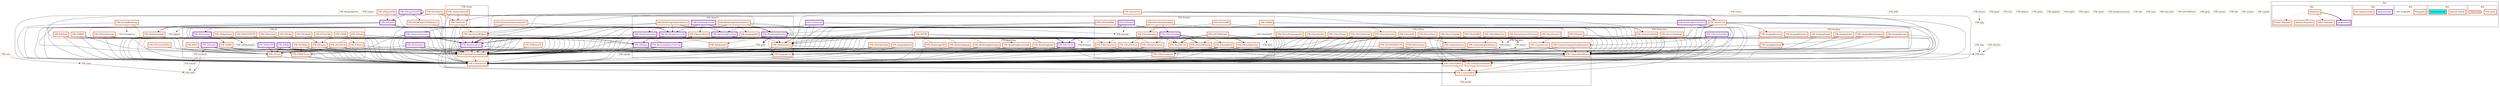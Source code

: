 strict digraph modules {
clusterrank=local;
rankdir=TB;
subgraph "modules_without_kits" {
"VTK::WrappingTools" [
    label="VTK::WrappingTools"
    shape=rectangle
    style=filled
    color="/svg/coral"
    fillcolor="/svg/white"
    penwidth=1
];

"VTK::loguru" [
    label="VTK::loguru"
    shape=cds
    style=filled
    color="/svg/coral"
    fillcolor="/svg/white"
    penwidth=1
];

"VTK::TestingRendering" [
    label="VTK::TestingRendering"
    shape=rectangle
    style=filled
    color="/svg/coral"
    fillcolor="/svg/white"
    penwidth=5
];
"VTK::TestingRendering" -> "VTK::CommonCore" [style=solid, arrowhead=normal];
"VTK::TestingRendering" -> "VTK::RenderingCore" [style=solid, arrowhead=normal];
"VTK::TestingRendering" -> "VTK::TestingCore" [style=solid, arrowhead=normal];

"VTK::TestingCore" [
    label="VTK::TestingCore"
    shape=rectangle
    style=filled
    color="/svg/coral"
    fillcolor="/svg/white"
    penwidth=1
];
"VTK::TestingCore" -> "VTK::CommonCore" [style=solid, arrowhead=normal];
"VTK::TestingCore" -> "VTK::vtksys" [style=solid, arrowhead=normal];

"VTK::vtksys" [
    label="VTK::vtksys"
    shape=cds
    style=filled
    color="/svg/coral"
    fillcolor="/svg/white"
    penwidth=1
];

"VTK::ViewsInfovis" [
    label="VTK::ViewsInfovis"
    shape=rectangle
    style=filled
    color="/svg/coral"
    fillcolor="/svg/white"
    penwidth=5
];
"VTK::ViewsInfovis" -> "VTK::CommonCore" [style=solid, arrowhead=normal];
"VTK::ViewsInfovis" -> "VTK::CommonDataModel" [style=solid, arrowhead=normal];
"VTK::ViewsInfovis" -> "VTK::CommonExecutionModel" [style=solid, arrowhead=normal];
"VTK::ViewsInfovis" -> "VTK::InteractionStyle" [style=solid, arrowhead=normal];
"VTK::ViewsInfovis" -> "VTK::RenderingContext2D" [style=solid, arrowhead=normal];
"VTK::ViewsInfovis" -> "VTK::ViewsCore" [style=solid, arrowhead=normal];

"VTK::glew" [
    label="VTK::glew"
    shape=cds
    style=filled
    color="/svg/coral"
    fillcolor="/svg/white"
    penwidth=1
];
"VTK::glew" -> "VTK::opengl" [style=solid, arrowhead=normal];

"VTK::opengl" [
    label="VTK::opengl"
    shape=cds
    style=filled
    color="/svg/coral"
    fillcolor="/svg/white"
    penwidth=1
];

"VTK::octree" [
    label="VTK::octree"
    shape=rectangle
    style=filled
    color="/svg/coral"
    fillcolor="/svg/white"
    penwidth=1
];

"VTK::RenderingLICOpenGL2" [
    label="VTK::RenderingLICOpenGL2"
    shape=rectangle
    style=filled
    color="/svg/darkorchid"
    fillcolor="/svg/white"
    penwidth=5
];
"VTK::RenderingLICOpenGL2" -> "VTK::CommonCore" [style=solid, arrowhead=normal];
"VTK::RenderingLICOpenGL2" -> "VTK::CommonDataModel" [style=solid, arrowhead=normal];
"VTK::RenderingLICOpenGL2" -> "VTK::CommonExecutionModel" [style=solid, arrowhead=normal];
"VTK::RenderingLICOpenGL2" -> "VTK::RenderingOpenGL2" [style=solid, arrowhead=normal];

"VTK::hdf5" [
    label="VTK::hdf5"
    shape=cds
    style=filled
    color="/svg/coral"
    fillcolor="/svg/white"
    penwidth=1
];

"VTK::IOTecplotTable" [
    label="VTK::IOTecplotTable"
    shape=rectangle
    style=filled
    color="/svg/coral"
    fillcolor="/svg/white"
    penwidth=5
];
"VTK::IOTecplotTable" -> "VTK::CommonCore" [style=solid, arrowhead=normal];
"VTK::IOTecplotTable" -> "VTK::CommonExecutionModel" [style=solid, arrowhead=normal];

"VTK::utf8" [
    label="VTK::utf8"
    shape=cds
    style=filled
    color="/svg/coral"
    fillcolor="/svg/white"
    penwidth=1
];

"VTK::theora" [
    label="VTK::theora"
    shape=cds
    style=filled
    color="/svg/coral"
    fillcolor="/svg/white"
    penwidth=1
];
"VTK::theora" -> "VTK::ogg" [style=solid, arrowhead=normal];

"VTK::ogg" [
    label="VTK::ogg"
    shape=cds
    style=filled
    color="/svg/coral"
    fillcolor="/svg/white"
    penwidth=1
];

"VTK::netcdf" [
    label="VTK::netcdf"
    shape=cds
    style=filled
    color="/svg/coral"
    fillcolor="/svg/white"
    penwidth=1
];
"VTK::netcdf" -> "VTK::hdf5" [style=solid, arrowhead=normal];

"VTK::libproj" [
    label="VTK::libproj"
    shape=cds
    style=filled
    color="/svg/coral"
    fillcolor="/svg/white"
    penwidth=1
];
"VTK::libproj" -> "VTK::nlohmannjson" [style=solid, arrowhead=normal];

"VTK::IOMotionFX" [
    label="VTK::IOMotionFX"
    shape=rectangle
    style=filled
    color="/svg/coral"
    fillcolor="/svg/white"
    penwidth=5
];
"VTK::IOMotionFX" -> "VTK::CommonExecutionModel" [style=solid, arrowhead=normal];

"VTK::pegtl" [
    label="VTK::pegtl"
    shape=cds
    style=filled
    color="/svg/coral"
    fillcolor="/svg/white"
    penwidth=1
];

"VTK::jsoncpp" [
    label="VTK::jsoncpp"
    shape=cds
    style=filled
    color="/svg/coral"
    fillcolor="/svg/white"
    penwidth=1
];

"VTK::IOMINC" [
    label="VTK::IOMINC"
    shape=rectangle
    style=filled
    color="/svg/coral"
    fillcolor="/svg/white"
    penwidth=5
];
"VTK::IOMINC" -> "VTK::CommonCore" [style=solid, arrowhead=normal];
"VTK::IOMINC" -> "VTK::CommonExecutionModel" [style=solid, arrowhead=normal];
"VTK::IOMINC" -> "VTK::IOCore" [style=solid, arrowhead=normal];
"VTK::IOMINC" -> "VTK::IOImage" [style=solid, arrowhead=normal];

"VTK::IOInfovis" [
    label="VTK::IOInfovis"
    shape=rectangle
    style=filled
    color="/svg/coral"
    fillcolor="/svg/white"
    penwidth=5
];
"VTK::IOInfovis" -> "VTK::CommonCore" [style=solid, arrowhead=normal];
"VTK::IOInfovis" -> "VTK::CommonExecutionModel" [style=solid, arrowhead=normal];
"VTK::IOInfovis" -> "VTK::IOLegacy" [style=solid, arrowhead=normal];
"VTK::IOInfovis" -> "VTK::IOXML" [style=solid, arrowhead=normal];

"VTK::libxml2" [
    label="VTK::libxml2"
    shape=cds
    style=filled
    color="/svg/coral"
    fillcolor="/svg/white"
    penwidth=1
];
"VTK::libxml2" -> "VTK::zlib" [style=solid, arrowhead=normal];

"VTK::zlib" [
    label="VTK::zlib"
    shape=cds
    style=filled
    color="/svg/coral"
    fillcolor="/svg/white"
    penwidth=1
];

"VTK::IOImport" [
    label="VTK::IOImport"
    shape=rectangle
    style=filled
    color="/svg/coral"
    fillcolor="/svg/white"
    penwidth=5
];
"VTK::IOImport" -> "VTK::CommonCore" [style=solid, arrowhead=normal];
"VTK::IOImport" -> "VTK::CommonExecutionModel" [style=solid, arrowhead=normal];
"VTK::IOImport" -> "VTK::CommonMisc" [style=solid, arrowhead=normal];
"VTK::IOImport" -> "VTK::RenderingCore" [style=solid, arrowhead=normal];
"VTK::IOImport" -> "VTK::vtksys" [style=solid, arrowhead=normal];

"VTK::IOIOSS" [
    label="VTK::IOIOSS"
    shape=rectangle
    style=filled
    color="/svg/coral"
    fillcolor="/svg/white"
    penwidth=5
];
"VTK::IOIOSS" -> "VTK::CommonCore" [style=solid, arrowhead=normal];
"VTK::IOIOSS" -> "VTK::CommonDataModel" [style=solid, arrowhead=normal];
"VTK::IOIOSS" -> "VTK::CommonExecutionModel" [style=solid, arrowhead=normal];
"VTK::IOIOSS" -> "VTK::IOCore" [style=solid, arrowhead=normal];
"VTK::IOIOSS" -> "VTK::ParallelCore" [style=solid, arrowhead=normal];

"VTK::fmt" [
    label="VTK::fmt"
    shape=cds
    style=filled
    color="/svg/coral"
    fillcolor="/svg/white"
    penwidth=1
];

"VTK::ioss" [
    label="VTK::ioss"
    shape=cds
    style=filled
    color="/svg/coral"
    fillcolor="/svg/white"
    penwidth=1
];
"VTK::ioss" -> "VTK::cgns" [style=solid, arrowhead=normal];

"VTK::cgns" [
    label="VTK::cgns"
    shape=cds
    style=filled
    color="/svg/coral"
    fillcolor="/svg/white"
    penwidth=1
];
"VTK::cgns" -> "VTK::hdf5" [style=solid, arrowhead=normal];

"VTK::exodusII" [
    label="VTK::exodusII"
    shape=cds
    style=filled
    color="/svg/coral"
    fillcolor="/svg/white"
    penwidth=1
];
"VTK::exodusII" -> "VTK::hdf5" [style=solid, arrowhead=normal];
"VTK::exodusII" -> "VTK::netcdf" [style=solid, arrowhead=normal];

"VTK::IOExportPDF" [
    label="VTK::IOExportPDF"
    shape=rectangle
    style=filled
    color="/svg/coral"
    fillcolor="/svg/white"
    penwidth=5
];
"VTK::IOExportPDF" -> "VTK::IOExport" [style=bold, arrowhead=normal];
"VTK::IOExportPDF" -> "VTK::IOExport" [style=solid, arrowhead=normal];
"VTK::IOExportPDF" -> "VTK::RenderingContext2D" [style=solid, arrowhead=normal];

"VTK::libharu" [
    label="VTK::libharu"
    shape=cds
    style=filled
    color="/svg/coral"
    fillcolor="/svg/white"
    penwidth=1
];

"VTK::IOExportGL2PS" [
    label="VTK::IOExportGL2PS"
    shape=rectangle
    style=filled
    color="/svg/darkorchid"
    fillcolor="/svg/white"
    penwidth=5
];
"VTK::IOExportGL2PS" -> "VTK::IOExportGL2PS" [style=bold, arrowhead=normal];
"VTK::IOExportGL2PS" -> "VTK::IOExport" [style=solid, arrowhead=normal];
"VTK::IOExportGL2PS" -> "VTK::RenderingGL2PSOpenGL2" [style=solid, arrowhead=normal];

"VTK::RenderingGL2PSOpenGL2" [
    label="VTK::RenderingGL2PSOpenGL2"
    shape=rectangle
    style=filled
    color="/svg/coral"
    fillcolor="/svg/white"
    penwidth=5
];
"VTK::RenderingGL2PSOpenGL2" -> "VTK::RenderingOpenGL2" [style=bold, arrowhead=normal];
"VTK::RenderingGL2PSOpenGL2" -> "VTK::RenderingOpenGL2" [style=solid, arrowhead=normal];

"VTK::gl2ps" [
    label="VTK::gl2ps"
    shape=cds
    style=filled
    color="/svg/coral"
    fillcolor="/svg/white"
    penwidth=1
];

"VTK::png" [
    label="VTK::png"
    shape=cds
    style=filled
    color="/svg/coral"
    fillcolor="/svg/white"
    penwidth=1
];
"VTK::png" -> "VTK::zlib" [style=solid, arrowhead=normal];

"VTK::IOExport" [
    label="VTK::IOExport"
    shape=rectangle
    style=filled
    color="/svg/darkorchid"
    fillcolor="/svg/white"
    penwidth=5
];
"VTK::IOExport" -> "VTK::CommonCore" [style=solid, arrowhead=normal];
"VTK::IOExport" -> "VTK::IOCore" [style=solid, arrowhead=normal];
"VTK::IOExport" -> "VTK::IOImage" [style=solid, arrowhead=normal];
"VTK::IOExport" -> "VTK::IOXML" [style=solid, arrowhead=normal];
"VTK::IOExport" -> "VTK::RenderingContext2D" [style=solid, arrowhead=normal];
"VTK::IOExport" -> "VTK::RenderingCore" [style=solid, arrowhead=normal];
"VTK::IOExport" -> "VTK::RenderingFreeType" [style=solid, arrowhead=normal];
"VTK::IOExport" -> "VTK::RenderingVtkJS" [style=solid, arrowhead=normal];

"VTK::RenderingVtkJS" [
    label="VTK::RenderingVtkJS"
    shape=rectangle
    style=filled
    color="/svg/coral"
    fillcolor="/svg/white"
    penwidth=5
];
"VTK::RenderingVtkJS" -> "VTK::CommonCore" [style=solid, arrowhead=normal];
"VTK::RenderingVtkJS" -> "VTK::RenderingSceneGraph" [style=solid, arrowhead=normal];
"VTK::RenderingVtkJS" -> "VTK::jsoncpp" [style=solid, arrowhead=normal];

"VTK::nlohmannjson" [
    label="VTK::nlohmannjson"
    shape=cds
    style=filled
    color="/svg/coral"
    fillcolor="/svg/white"
    penwidth=1
];

"VTK::pugixml" [
    label="VTK::pugixml"
    shape=cds
    style=filled
    color="/svg/coral"
    fillcolor="/svg/white"
    penwidth=1
];

"VTK::IOChemistry" [
    label="VTK::IOChemistry"
    shape=rectangle
    style=filled
    color="/svg/darkorchid"
    fillcolor="/svg/white"
    penwidth=5
];
"VTK::IOChemistry" -> "VTK::CommonCore" [style=solid, arrowhead=normal];
"VTK::IOChemistry" -> "VTK::CommonDataModel" [style=solid, arrowhead=normal];
"VTK::IOChemistry" -> "VTK::CommonExecutionModel" [style=solid, arrowhead=normal];
"VTK::IOChemistry" -> "VTK::IOCore" [style=solid, arrowhead=normal];

"VTK::IOCesium3DTiles" [
    label="VTK::IOCesium3DTiles"
    shape=rectangle
    style=filled
    color="/svg/coral"
    fillcolor="/svg/white"
    penwidth=5
];
"VTK::IOCesium3DTiles" -> "VTK::IOCore" [style=solid, arrowhead=normal];

"VTK::IOCONVERGECFD" [
    label="VTK::IOCONVERGECFD"
    shape=rectangle
    style=filled
    color="/svg/coral"
    fillcolor="/svg/white"
    penwidth=5
];
"VTK::IOCONVERGECFD" -> "VTK::CommonCore" [style=solid, arrowhead=normal];
"VTK::IOCONVERGECFD" -> "VTK::CommonDataModel" [style=solid, arrowhead=normal];
"VTK::IOCONVERGECFD" -> "VTK::CommonExecutionModel" [style=solid, arrowhead=normal];

"VTK::IOAsynchronous" [
    label="VTK::IOAsynchronous"
    shape=rectangle
    style=filled
    color="/svg/coral"
    fillcolor="/svg/white"
    penwidth=5
];
"VTK::IOAsynchronous" -> "VTK::CommonCore" [style=solid, arrowhead=normal];
"VTK::IOAsynchronous" -> "VTK::CommonExecutionModel" [style=solid, arrowhead=normal];
"VTK::IOAsynchronous" -> "VTK::IOCore" [style=solid, arrowhead=normal];
"VTK::IOAsynchronous" -> "VTK::IOImage" [style=solid, arrowhead=normal];
"VTK::IOAsynchronous" -> "VTK::IOXML" [style=solid, arrowhead=normal];

"VTK::sqlite" [
    label="VTK::sqlite"
    shape=cds
    style=filled
    color="/svg/coral"
    fillcolor="/svg/white"
    penwidth=1
];

"VTK::GeovisCore" [
    label="VTK::GeovisCore"
    shape=rectangle
    style=filled
    color="/svg/coral"
    fillcolor="/svg/white"
    penwidth=5
];
"VTK::GeovisCore" -> "VTK::CommonCore" [style=solid, arrowhead=normal];
"VTK::GeovisCore" -> "VTK::CommonDataModel" [style=solid, arrowhead=normal];
"VTK::GeovisCore" -> "VTK::CommonExecutionModel" [style=solid, arrowhead=normal];
"VTK::GeovisCore" -> "VTK::CommonTransforms" [style=solid, arrowhead=normal];
"VTK::GeovisCore" -> "VTK::InfovisCore" [style=solid, arrowhead=normal];
"VTK::GeovisCore" -> "VTK::InteractionStyle" [style=solid, arrowhead=normal];
"VTK::GeovisCore" -> "VTK::InteractionWidgets" [style=solid, arrowhead=normal];
"VTK::GeovisCore" -> "VTK::RenderingCore" [style=solid, arrowhead=normal];
"VTK::GeovisCore" -> "VTK::ViewsCore" [style=solid, arrowhead=normal];
"VTK::GeovisCore" -> "VTK::libproj" [style=solid, arrowhead=normal];

"VTK::InfovisLayout" [
    label="VTK::InfovisLayout"
    shape=rectangle
    style=filled
    color="/svg/coral"
    fillcolor="/svg/white"
    penwidth=5
];
"VTK::InfovisLayout" -> "VTK::CommonCore" [style=solid, arrowhead=normal];
"VTK::InfovisLayout" -> "VTK::CommonDataModel" [style=solid, arrowhead=normal];
"VTK::InfovisLayout" -> "VTK::CommonExecutionModel" [style=solid, arrowhead=normal];

"VTK::ImagingHybrid" [
    label="VTK::ImagingHybrid"
    shape=rectangle
    style=filled
    color="/svg/coral"
    fillcolor="/svg/white"
    penwidth=5
];
"VTK::ImagingHybrid" -> "VTK::CommonCore" [style=solid, arrowhead=normal];
"VTK::ImagingHybrid" -> "VTK::CommonExecutionModel" [style=solid, arrowhead=normal];

"VTK::FiltersFlowPaths" [
    label="VTK::FiltersFlowPaths"
    shape=rectangle
    style=filled
    color="/svg/darkorchid"
    fillcolor="/svg/white"
    penwidth=5
];
"VTK::FiltersFlowPaths" -> "VTK::CommonCore" [style=solid, arrowhead=normal];
"VTK::FiltersFlowPaths" -> "VTK::CommonComputationalGeometry" [style=solid, arrowhead=normal];
"VTK::FiltersFlowPaths" -> "VTK::CommonDataModel" [style=solid, arrowhead=normal];
"VTK::FiltersFlowPaths" -> "VTK::CommonExecutionModel" [style=solid, arrowhead=normal];
"VTK::FiltersFlowPaths" -> "VTK::CommonMath" [style=solid, arrowhead=normal];

"VTK::eigen" [
    label="VTK::eigen"
    shape=cds
    style=filled
    color="/svg/coral"
    fillcolor="/svg/white"
    penwidth=1
];

"VTK::DomainsChemistryOpenGL2" [
    label="VTK::DomainsChemistryOpenGL2"
    shape=rectangle
    style=filled
    color="/svg/coral"
    fillcolor="/svg/white"
    penwidth=5
];
"VTK::DomainsChemistryOpenGL2" -> "VTK::DomainsChemistry" [style=bold, arrowhead=normal];
"VTK::DomainsChemistryOpenGL2" -> "VTK::CommonCore" [style=solid, arrowhead=normal];
"VTK::DomainsChemistryOpenGL2" -> "VTK::DomainsChemistry" [style=solid, arrowhead=normal];
"VTK::DomainsChemistryOpenGL2" -> "VTK::RenderingOpenGL2" [style=solid, arrowhead=normal];

"VTK::RenderingHyperTreeGrid" [
    label="VTK::RenderingHyperTreeGrid"
    shape=rectangle
    style=filled
    color="/svg/darkorchid"
    fillcolor="/svg/white"
    penwidth=5
];
"VTK::RenderingHyperTreeGrid" -> "VTK::CommonCore" [style=solid, arrowhead=normal];
"VTK::RenderingHyperTreeGrid" -> "VTK::CommonDataModel" [style=solid, arrowhead=normal];
"VTK::RenderingHyperTreeGrid" -> "VTK::CommonExecutionModel" [style=solid, arrowhead=normal];
"VTK::RenderingHyperTreeGrid" -> "VTK::CommonMath" [style=solid, arrowhead=normal];
"VTK::RenderingHyperTreeGrid" -> "VTK::RenderingCore" [style=solid, arrowhead=normal];

"VTK::RenderingUI" [
    label="VTK::RenderingUI"
    shape=rectangle
    style=filled
    color="/svg/coral"
    fillcolor="/svg/white"
    penwidth=5
];
"VTK::RenderingUI" -> "VTK::RenderingCore" [style=bold, arrowhead=normal];
"VTK::RenderingUI" -> "VTK::RenderingCore" [style=solid, arrowhead=normal];

"VTK::FiltersHybrid" [
    label="VTK::FiltersHybrid"
    shape=rectangle
    style=filled
    color="/svg/coral"
    fillcolor="/svg/white"
    penwidth=5
];
"VTK::FiltersHybrid" -> "VTK::CommonCore" [style=solid, arrowhead=normal];
"VTK::FiltersHybrid" -> "VTK::CommonDataModel" [style=solid, arrowhead=normal];
"VTK::FiltersHybrid" -> "VTK::CommonExecutionModel" [style=solid, arrowhead=normal];
"VTK::FiltersHybrid" -> "VTK::CommonTransforms" [style=solid, arrowhead=normal];
"VTK::FiltersHybrid" -> "VTK::FiltersGeometry" [style=solid, arrowhead=normal];

"VTK::DomainsChemistry" [
    label="VTK::DomainsChemistry"
    shape=rectangle
    style=filled
    color="/svg/darkorchid"
    fillcolor="/svg/white"
    penwidth=5
];
"VTK::DomainsChemistry" -> "VTK::CommonCore" [style=solid, arrowhead=normal];
"VTK::DomainsChemistry" -> "VTK::CommonDataModel" [style=solid, arrowhead=normal];
"VTK::DomainsChemistry" -> "VTK::CommonExecutionModel" [style=solid, arrowhead=normal];
"VTK::DomainsChemistry" -> "VTK::IOLegacy" [style=solid, arrowhead=normal];
"VTK::DomainsChemistry" -> "VTK::IOXMLParser" [style=solid, arrowhead=normal];
"VTK::DomainsChemistry" -> "VTK::RenderingCore" [style=solid, arrowhead=normal];

"VTK::ChartsCore" [
    label="VTK::ChartsCore"
    shape=rectangle
    style=filled
    color="/svg/darkorchid"
    fillcolor="/svg/white"
    penwidth=5
];
"VTK::ChartsCore" -> "VTK::CommonCore" [style=solid, arrowhead=normal];
"VTK::ChartsCore" -> "VTK::CommonDataModel" [style=solid, arrowhead=normal];
"VTK::ChartsCore" -> "VTK::FiltersGeneral" [style=solid, arrowhead=normal];
"VTK::ChartsCore" -> "VTK::RenderingContext2D" [style=solid, arrowhead=normal];
"VTK::ChartsCore" -> "VTK::RenderingCore" [style=solid, arrowhead=normal];
"VTK::ChartsCore" -> "VTK::vtksys" [style=solid, arrowhead=normal];

"VTK::InfovisCore" [
    label="VTK::InfovisCore"
    shape=rectangle
    style=filled
    color="/svg/coral"
    fillcolor="/svg/white"
    penwidth=5
];
"VTK::InfovisCore" -> "VTK::CommonCore" [style=solid, arrowhead=normal];
"VTK::InfovisCore" -> "VTK::CommonDataModel" [style=solid, arrowhead=normal];
"VTK::InfovisCore" -> "VTK::CommonExecutionModel" [style=solid, arrowhead=normal];
"VTK::InfovisCore" -> "VTK::CommonColor" [style=solid, arrowhead=normal];
"VTK::InfovisCore" -> "VTK::IOImage" [style=solid, arrowhead=normal];
"VTK::InfovisCore" -> "VTK::ImagingCore" [style=solid, arrowhead=normal];
"VTK::InfovisCore" -> "VTK::ImagingSources" [style=solid, arrowhead=normal];
"VTK::InfovisCore" -> "VTK::RenderingFreeType" [style=solid, arrowhead=normal];

"VTK::diy2" [
    label="VTK::diy2"
    shape=cds
    style=filled
    color="/svg/coral"
    fillcolor="/svg/white"
    penwidth=1
];

"VTK::expat" [
    label="VTK::expat"
    shape=cds
    style=filled
    color="/svg/coral"
    fillcolor="/svg/white"
    penwidth=1
];

"VTK::doubleconversion" [
    label="VTK::doubleconversion"
    shape=cds
    style=filled
    color="/svg/coral"
    fillcolor="/svg/white"
    penwidth=1
];

"VTK::lz4" [
    label="VTK::lz4"
    shape=cds
    style=filled
    color="/svg/coral"
    fillcolor="/svg/white"
    penwidth=1
];

"VTK::lzma" [
    label="VTK::lzma"
    shape=cds
    style=filled
    color="/svg/coral"
    fillcolor="/svg/white"
    penwidth=1
];

"VTK::fast_float" [
    label="VTK::fast_float"
    shape=cds
    style=filled
    color="/svg/coral"
    fillcolor="/svg/white"
    penwidth=1
];

"VTK::DICOMParser" [
    label="VTK::DICOMParser"
    shape=rectangle
    style=filled
    color="/svg/coral"
    fillcolor="/svg/white"
    penwidth=1
];

"VTK::jpeg" [
    label="VTK::jpeg"
    shape=cds
    style=filled
    color="/svg/coral"
    fillcolor="/svg/white"
    penwidth=1
];

"VTK::metaio" [
    label="VTK::metaio"
    shape=cds
    style=filled
    color="/svg/coral"
    fillcolor="/svg/white"
    penwidth=1
];

"VTK::tiff" [
    label="VTK::tiff"
    shape=cds
    style=filled
    color="/svg/coral"
    fillcolor="/svg/white"
    penwidth=1
];

"VTK::freetype" [
    label="VTK::freetype"
    shape=cds
    style=filled
    color="/svg/coral"
    fillcolor="/svg/white"
    penwidth=1
];
"VTK::freetype" -> "VTK::kwiml" [style=solid, arrowhead=normal];
"VTK::freetype" -> "VTK::zlib" [style=solid, arrowhead=normal];

"VTK::kwiml" [
    label="VTK::kwiml"
    shape=cds
    style=filled
    color="/svg/coral"
    fillcolor="/svg/white"
    penwidth=1
];

"VTK::verdict" [
    label="VTK::verdict"
    shape=cds
    style=filled
    color="/svg/coral"
    fillcolor="/svg/white"
    penwidth=1
];

"VTK::exprtk" [
    label="VTK::exprtk"
    shape=cds
    style=filled
    color="/svg/coral"
    fillcolor="/svg/white"
    penwidth=1
];

"VTK::kissfft" [
    label="VTK::kissfft"
    shape=cds
    style=filled
    color="/svg/coral"
    fillcolor="/svg/white"
    penwidth=1
];

}
subgraph "cluster_VTK::Views" {
label="VTK::Views"
"VTK::ViewsContext2D" [
    label="VTK::ViewsContext2D"
    shape=rectangle
    style=filled
    color="/svg/coral"
    fillcolor="/svg/white"
    penwidth=5
];
"VTK::ViewsContext2D" -> "VTK::CommonCore" [style=solid, arrowhead=normal];
"VTK::ViewsContext2D" -> "VTK::RenderingCore" [style=solid, arrowhead=normal];
"VTK::ViewsContext2D" -> "VTK::ViewsCore" [style=solid, arrowhead=normal];

"VTK::ViewsCore" [
    label="VTK::ViewsCore"
    shape=rectangle
    style=filled
    color="/svg/coral"
    fillcolor="/svg/white"
    penwidth=5
];
"VTK::ViewsCore" -> "VTK::CommonCore" [style=solid, arrowhead=normal];
"VTK::ViewsCore" -> "VTK::CommonExecutionModel" [style=solid, arrowhead=normal];
"VTK::ViewsCore" -> "VTK::InteractionWidgets" [style=solid, arrowhead=normal];

}
subgraph "cluster_VTK::Common" {
label="VTK::Common"
"VTK::CommonColor" [
    label="VTK::CommonColor"
    shape=rectangle
    style=filled
    color="/svg/coral"
    fillcolor="/svg/white"
    penwidth=5
];
"VTK::CommonColor" -> "VTK::CommonCore" [style=solid, arrowhead=normal];
"VTK::CommonColor" -> "VTK::CommonDataModel" [style=solid, arrowhead=normal];

"VTK::CommonComputationalGeometry" [
    label="VTK::CommonComputationalGeometry"
    shape=rectangle
    style=filled
    color="/svg/coral"
    fillcolor="/svg/white"
    penwidth=5
];
"VTK::CommonComputationalGeometry" -> "VTK::CommonCore" [style=solid, arrowhead=normal];
"VTK::CommonComputationalGeometry" -> "VTK::CommonDataModel" [style=solid, arrowhead=normal];

"VTK::CommonImplicitArrays" [
    label="VTK::CommonImplicitArrays"
    shape=rectangle
    style=filled
    color="/svg/coral"
    fillcolor="/svg/white"
    penwidth=5
];
"VTK::CommonImplicitArrays" -> "VTK::CommonCore" [style=solid, arrowhead=normal];

"VTK::CommonExecutionModel" [
    label="VTK::CommonExecutionModel"
    shape=rectangle
    style=filled
    color="/svg/coral"
    fillcolor="/svg/white"
    penwidth=5
];
"VTK::CommonExecutionModel" -> "VTK::CommonCore" [style=solid, arrowhead=normal];
"VTK::CommonExecutionModel" -> "VTK::CommonDataModel" [style=solid, arrowhead=normal];

"VTK::CommonDataModel" [
    label="VTK::CommonDataModel"
    shape=rectangle
    style=filled
    color="/svg/coral"
    fillcolor="/svg/white"
    penwidth=5
];
"VTK::CommonDataModel" -> "VTK::CommonCore" [style=solid, arrowhead=normal];
"VTK::CommonDataModel" -> "VTK::CommonMath" [style=solid, arrowhead=normal];
"VTK::CommonDataModel" -> "VTK::CommonTransforms" [style=solid, arrowhead=normal];

"VTK::CommonSystem" [
    label="VTK::CommonSystem"
    shape=rectangle
    style=filled
    color="/svg/coral"
    fillcolor="/svg/white"
    penwidth=5
];
"VTK::CommonSystem" -> "VTK::CommonCore" [style=solid, arrowhead=normal];

"VTK::CommonMisc" [
    label="VTK::CommonMisc"
    shape=rectangle
    style=filled
    color="/svg/coral"
    fillcolor="/svg/white"
    penwidth=5
];
"VTK::CommonMisc" -> "VTK::CommonCore" [style=solid, arrowhead=normal];
"VTK::CommonMisc" -> "VTK::CommonMath" [style=solid, arrowhead=normal];

"VTK::CommonTransforms" [
    label="VTK::CommonTransforms"
    shape=rectangle
    style=filled
    color="/svg/coral"
    fillcolor="/svg/white"
    penwidth=5
];
"VTK::CommonTransforms" -> "VTK::CommonCore" [style=solid, arrowhead=normal];
"VTK::CommonTransforms" -> "VTK::CommonMath" [style=solid, arrowhead=normal];

"VTK::CommonMath" [
    label="VTK::CommonMath"
    shape=rectangle
    style=filled
    color="/svg/coral"
    fillcolor="/svg/white"
    penwidth=5
];
"VTK::CommonMath" -> "VTK::CommonCore" [style=solid, arrowhead=normal];
"VTK::CommonMath" -> "VTK::kissfft" [style=solid, arrowhead=normal];

"VTK::CommonCore" [
    label="VTK::CommonCore"
    shape=rectangle
    style=filled
    color="/svg/coral"
    fillcolor="/svg/white"
    penwidth=5
];
"VTK::CommonCore" -> "VTK::kwiml" [style=solid, arrowhead=normal];
"VTK::CommonCore" -> "VTK::vtksys" [style=solid, arrowhead=normal];

}
subgraph "cluster_VTK::OpenGL" {
label="VTK::OpenGL"
"VTK::RenderingVolumeOpenGL2" [
    label="VTK::RenderingVolumeOpenGL2"
    shape=rectangle
    style=filled
    color="/svg/coral"
    fillcolor="/svg/white"
    penwidth=5
];
"VTK::RenderingVolumeOpenGL2" -> "VTK::RenderingVolume" [style=bold, arrowhead=normal];
"VTK::RenderingVolumeOpenGL2" -> "VTK::CommonCore" [style=solid, arrowhead=normal];
"VTK::RenderingVolumeOpenGL2" -> "VTK::CommonDataModel" [style=solid, arrowhead=normal];
"VTK::RenderingVolumeOpenGL2" -> "VTK::ImagingCore" [style=solid, arrowhead=normal];
"VTK::RenderingVolumeOpenGL2" -> "VTK::ImagingMath" [style=solid, arrowhead=normal];
"VTK::RenderingVolumeOpenGL2" -> "VTK::RenderingCore" [style=solid, arrowhead=normal];
"VTK::RenderingVolumeOpenGL2" -> "VTK::RenderingOpenGL2" [style=solid, arrowhead=normal];
"VTK::RenderingVolumeOpenGL2" -> "VTK::RenderingVolume" [style=solid, arrowhead=normal];

"VTK::RenderingContextOpenGL2" [
    label="VTK::RenderingContextOpenGL2"
    shape=rectangle
    style=filled
    color="/svg/coral"
    fillcolor="/svg/white"
    penwidth=5
];
"VTK::RenderingContextOpenGL2" -> "VTK::RenderingContext2D" [style=bold, arrowhead=normal];
"VTK::RenderingContextOpenGL2" -> "VTK::CommonCore" [style=solid, arrowhead=normal];
"VTK::RenderingContextOpenGL2" -> "VTK::CommonDataModel" [style=solid, arrowhead=normal];
"VTK::RenderingContextOpenGL2" -> "VTK::RenderingContext2D" [style=solid, arrowhead=normal];
"VTK::RenderingContextOpenGL2" -> "VTK::RenderingCore" [style=solid, arrowhead=normal];
"VTK::RenderingContextOpenGL2" -> "VTK::RenderingFreeType" [style=solid, arrowhead=normal];
"VTK::RenderingContextOpenGL2" -> "VTK::RenderingOpenGL2" [style=solid, arrowhead=normal];

"VTK::RenderingCellGrid" [
    label="VTK::RenderingCellGrid"
    shape=rectangle
    style=filled
    color="/svg/darkorchid"
    fillcolor="/svg/white"
    penwidth=5
];
"VTK::RenderingCellGrid" -> "VTK::RenderingCore" [style=bold, arrowhead=normal];
"VTK::RenderingCellGrid" -> "VTK::CommonCore" [style=solid, arrowhead=normal];
"VTK::RenderingCellGrid" -> "VTK::CommonDataModel" [style=solid, arrowhead=normal];
"VTK::RenderingCellGrid" -> "VTK::FiltersCellGrid" [style=solid, arrowhead=normal];
"VTK::RenderingCellGrid" -> "VTK::RenderingCore" [style=solid, arrowhead=normal];
"VTK::RenderingCellGrid" -> "VTK::RenderingOpenGL2" [style=solid, arrowhead=normal];
"VTK::RenderingCellGrid" -> "VTK::glew" [style=solid, arrowhead=normal];

"VTK::RenderingOpenGL2" [
    label="VTK::RenderingOpenGL2"
    shape=rectangle
    style=filled
    color="/svg/darkorchid"
    fillcolor="/svg/white"
    penwidth=5
];
"VTK::RenderingOpenGL2" -> "VTK::RenderingCore" [style=bold, arrowhead=normal];
"VTK::RenderingOpenGL2" -> "VTK::CommonCore" [style=solid, arrowhead=normal];
"VTK::RenderingOpenGL2" -> "VTK::CommonDataModel" [style=solid, arrowhead=normal];
"VTK::RenderingOpenGL2" -> "VTK::FiltersGeneral" [style=solid, arrowhead=normal];
"VTK::RenderingOpenGL2" -> "VTK::IOImage" [style=solid, arrowhead=normal];
"VTK::RenderingOpenGL2" -> "VTK::RenderingCore" [style=solid, arrowhead=normal];
"VTK::RenderingOpenGL2" -> "VTK::RenderingHyperTreeGrid" [style=solid, arrowhead=normal];
"VTK::RenderingOpenGL2" -> "VTK::RenderingUI" [style=solid, arrowhead=normal];
"VTK::RenderingOpenGL2" -> "VTK::glew" [style=solid, arrowhead=normal];

}
subgraph "cluster_VTK::Rendering" {
label="VTK::Rendering"
"VTK::RenderingLabel" [
    label="VTK::RenderingLabel"
    shape=rectangle
    style=filled
    color="/svg/coral"
    fillcolor="/svg/white"
    penwidth=5
];
"VTK::RenderingLabel" -> "VTK::CommonCore" [style=solid, arrowhead=normal];
"VTK::RenderingLabel" -> "VTK::CommonDataModel" [style=solid, arrowhead=normal];
"VTK::RenderingLabel" -> "VTK::CommonExecutionModel" [style=solid, arrowhead=normal];
"VTK::RenderingLabel" -> "VTK::RenderingCore" [style=solid, arrowhead=normal];
"VTK::RenderingLabel" -> "VTK::RenderingFreeType" [style=solid, arrowhead=normal];

"VTK::RenderingLOD" [
    label="VTK::RenderingLOD"
    shape=rectangle
    style=filled
    color="/svg/coral"
    fillcolor="/svg/white"
    penwidth=5
];
"VTK::RenderingLOD" -> "VTK::RenderingCore" [style=solid, arrowhead=normal];

"VTK::RenderingImage" [
    label="VTK::RenderingImage"
    shape=rectangle
    style=filled
    color="/svg/coral"
    fillcolor="/svg/white"
    penwidth=5
];
"VTK::RenderingImage" -> "VTK::CommonExecutionModel" [style=solid, arrowhead=normal];
"VTK::RenderingImage" -> "VTK::RenderingCore" [style=solid, arrowhead=normal];

"VTK::RenderingSceneGraph" [
    label="VTK::RenderingSceneGraph"
    shape=rectangle
    style=filled
    color="/svg/coral"
    fillcolor="/svg/white"
    penwidth=5
];
"VTK::RenderingSceneGraph" -> "VTK::CommonCore" [style=solid, arrowhead=normal];

"VTK::RenderingVolume" [
    label="VTK::RenderingVolume"
    shape=rectangle
    style=filled
    color="/svg/darkorchid"
    fillcolor="/svg/white"
    penwidth=5
];
"VTK::RenderingVolume" -> "VTK::CommonCore" [style=solid, arrowhead=normal];
"VTK::RenderingVolume" -> "VTK::CommonExecutionModel" [style=solid, arrowhead=normal];
"VTK::RenderingVolume" -> "VTK::RenderingCore" [style=solid, arrowhead=normal];

"VTK::RenderingAnnotation" [
    label="VTK::RenderingAnnotation"
    shape=rectangle
    style=filled
    color="/svg/coral"
    fillcolor="/svg/white"
    penwidth=5
];
"VTK::RenderingAnnotation" -> "VTK::CommonCore" [style=solid, arrowhead=normal];
"VTK::RenderingAnnotation" -> "VTK::CommonDataModel" [style=solid, arrowhead=normal];
"VTK::RenderingAnnotation" -> "VTK::CommonExecutionModel" [style=solid, arrowhead=normal];
"VTK::RenderingAnnotation" -> "VTK::RenderingCore" [style=solid, arrowhead=normal];

"VTK::RenderingContext2D" [
    label="VTK::RenderingContext2D"
    shape=rectangle
    style=filled
    color="/svg/darkorchid"
    fillcolor="/svg/white"
    penwidth=5
];
"VTK::RenderingContext2D" -> "VTK::CommonCore" [style=solid, arrowhead=normal];
"VTK::RenderingContext2D" -> "VTK::CommonDataModel" [style=solid, arrowhead=normal];
"VTK::RenderingContext2D" -> "VTK::CommonExecutionModel" [style=solid, arrowhead=normal];
"VTK::RenderingContext2D" -> "VTK::RenderingCore" [style=solid, arrowhead=normal];

"VTK::RenderingFreeType" [
    label="VTK::RenderingFreeType"
    shape=rectangle
    style=filled
    color="/svg/darkorchid"
    fillcolor="/svg/white"
    penwidth=5
];
"VTK::RenderingFreeType" -> "VTK::RenderingCore" [style=bold, arrowhead=normal];
"VTK::RenderingFreeType" -> "VTK::CommonCore" [style=solid, arrowhead=normal];
"VTK::RenderingFreeType" -> "VTK::CommonExecutionModel" [style=solid, arrowhead=normal];
"VTK::RenderingFreeType" -> "VTK::RenderingCore" [style=solid, arrowhead=normal];
"VTK::RenderingFreeType" -> "VTK::freetype" [style=solid, arrowhead=normal];

"VTK::RenderingCore" [
    label="VTK::RenderingCore"
    shape=rectangle
    style=filled
    color="/svg/darkorchid"
    fillcolor="/svg/white"
    penwidth=5
];
"VTK::RenderingCore" -> "VTK::CommonCore" [style=solid, arrowhead=normal];
"VTK::RenderingCore" -> "VTK::CommonDataModel" [style=solid, arrowhead=normal];
"VTK::RenderingCore" -> "VTK::CommonExecutionModel" [style=solid, arrowhead=normal];
"VTK::RenderingCore" -> "VTK::CommonMath" [style=solid, arrowhead=normal];
"VTK::RenderingCore" -> "VTK::FiltersCore" [style=solid, arrowhead=normal];

}
subgraph "cluster_VTK::IO" {
label="VTK::IO"
"VTK::IOVeraOut" [
    label="VTK::IOVeraOut"
    shape=rectangle
    style=filled
    color="/svg/coral"
    fillcolor="/svg/white"
    penwidth=5
];
"VTK::IOVeraOut" -> "VTK::CommonExecutionModel" [style=solid, arrowhead=normal];

"VTK::IOSegY" [
    label="VTK::IOSegY"
    shape=rectangle
    style=filled
    color="/svg/coral"
    fillcolor="/svg/white"
    penwidth=5
];
"VTK::IOSegY" -> "VTK::CommonDataModel" [style=solid, arrowhead=normal];
"VTK::IOSegY" -> "VTK::CommonExecutionModel" [style=solid, arrowhead=normal];
"VTK::IOSegY" -> "VTK::IOImage" [style=solid, arrowhead=normal];

"VTK::IOPLY" [
    label="VTK::IOPLY"
    shape=rectangle
    style=filled
    color="/svg/coral"
    fillcolor="/svg/white"
    penwidth=5
];
"VTK::IOPLY" -> "VTK::CommonCore" [style=solid, arrowhead=normal];
"VTK::IOPLY" -> "VTK::IOCore" [style=solid, arrowhead=normal];

"VTK::IOOggTheora" [
    label="VTK::IOOggTheora"
    shape=rectangle
    style=filled
    color="/svg/coral"
    fillcolor="/svg/white"
    penwidth=5
];
"VTK::IOOggTheora" -> "VTK::CommonExecutionModel" [style=solid, arrowhead=normal];
"VTK::IOOggTheora" -> "VTK::IOMovie" [style=solid, arrowhead=normal];

"VTK::IONetCDF" [
    label="VTK::IONetCDF"
    shape=rectangle
    style=filled
    color="/svg/darkorchid"
    fillcolor="/svg/white"
    penwidth=5
];
"VTK::IONetCDF" -> "VTK::CommonCore" [style=solid, arrowhead=normal];
"VTK::IONetCDF" -> "VTK::CommonExecutionModel" [style=solid, arrowhead=normal];
"VTK::IONetCDF" -> "VTK::IOCore" [style=solid, arrowhead=normal];

"VTK::IOLSDyna" [
    label="VTK::IOLSDyna"
    shape=rectangle
    style=filled
    color="/svg/coral"
    fillcolor="/svg/white"
    penwidth=5
];
"VTK::IOLSDyna" -> "VTK::CommonCore" [style=solid, arrowhead=normal];
"VTK::IOLSDyna" -> "VTK::CommonExecutionModel" [style=solid, arrowhead=normal];
"VTK::IOLSDyna" -> "VTK::IOXMLParser" [style=solid, arrowhead=normal];

"VTK::IOFLUENTCFF" [
    label="VTK::IOFLUENTCFF"
    shape=rectangle
    style=filled
    color="/svg/coral"
    fillcolor="/svg/white"
    penwidth=5
];
"VTK::IOFLUENTCFF" -> "VTK::CommonCore" [style=solid, arrowhead=normal];
"VTK::IOFLUENTCFF" -> "VTK::CommonExecutionModel" [style=solid, arrowhead=normal];

"VTK::IOVideo" [
    label="VTK::IOVideo"
    shape=rectangle
    style=filled
    color="/svg/coral"
    fillcolor="/svg/white"
    penwidth=5
];
"VTK::IOVideo" -> "VTK::CommonExecutionModel" [style=solid, arrowhead=normal];

"VTK::IOMovie" [
    label="VTK::IOMovie"
    shape=rectangle
    style=filled
    color="/svg/coral"
    fillcolor="/svg/white"
    penwidth=5
];
"VTK::IOMovie" -> "VTK::CommonExecutionModel" [style=solid, arrowhead=normal];

"VTK::IOExodus" [
    label="VTK::IOExodus"
    shape=rectangle
    style=filled
    color="/svg/darkorchid"
    fillcolor="/svg/white"
    penwidth=5
];
"VTK::IOExodus" -> "VTK::CommonCore" [style=solid, arrowhead=normal];
"VTK::IOExodus" -> "VTK::CommonDataModel" [style=solid, arrowhead=normal];
"VTK::IOExodus" -> "VTK::CommonExecutionModel" [style=solid, arrowhead=normal];
"VTK::IOExodus" -> "VTK::IOCore" [style=solid, arrowhead=normal];
"VTK::IOExodus" -> "VTK::IOXMLParser" [style=solid, arrowhead=normal];
"VTK::IOExodus" -> "VTK::exodusII" [style=solid, arrowhead=normal];

"VTK::IOEnSight" [
    label="VTK::IOEnSight"
    shape=rectangle
    style=filled
    color="/svg/coral"
    fillcolor="/svg/white"
    penwidth=5
];
"VTK::IOEnSight" -> "VTK::CommonExecutionModel" [style=solid, arrowhead=normal];

"VTK::IOCityGML" [
    label="VTK::IOCityGML"
    shape=rectangle
    style=filled
    color="/svg/coral"
    fillcolor="/svg/white"
    penwidth=5
];
"VTK::IOCityGML" -> "VTK::CommonExecutionModel" [style=solid, arrowhead=normal];

"VTK::IOGeometry" [
    label="VTK::IOGeometry"
    shape=rectangle
    style=filled
    color="/svg/darkorchid"
    fillcolor="/svg/white"
    penwidth=5
];
"VTK::IOGeometry" -> "VTK::CommonCore" [style=solid, arrowhead=normal];
"VTK::IOGeometry" -> "VTK::CommonDataModel" [style=solid, arrowhead=normal];
"VTK::IOGeometry" -> "VTK::CommonExecutionModel" [style=solid, arrowhead=normal];
"VTK::IOGeometry" -> "VTK::IOCore" [style=solid, arrowhead=normal];
"VTK::IOGeometry" -> "VTK::IOLegacy" [style=solid, arrowhead=normal];
"VTK::IOGeometry" -> "VTK::nlohmannjson" [style=solid, arrowhead=normal];

"VTK::IOCellGrid" [
    label="VTK::IOCellGrid"
    shape=rectangle
    style=filled
    color="/svg/coral"
    fillcolor="/svg/white"
    penwidth=5
];
"VTK::IOCellGrid" -> "VTK::CommonCore" [style=solid, arrowhead=normal];
"VTK::IOCellGrid" -> "VTK::CommonDataModel" [style=solid, arrowhead=normal];
"VTK::IOCellGrid" -> "VTK::CommonExecutionModel" [style=solid, arrowhead=normal];
"VTK::IOCellGrid" -> "VTK::IOCore" [style=solid, arrowhead=normal];
"VTK::IOCellGrid" -> "VTK::FiltersCellGrid" [style=solid, arrowhead=normal];

"VTK::IOHDF" [
    label="VTK::IOHDF"
    shape=rectangle
    style=filled
    color="/svg/coral"
    fillcolor="/svg/white"
    penwidth=5
];
"VTK::IOHDF" -> "VTK::CommonCore" [style=solid, arrowhead=normal];
"VTK::IOHDF" -> "VTK::CommonDataModel" [style=solid, arrowhead=normal];
"VTK::IOHDF" -> "VTK::CommonExecutionModel" [style=solid, arrowhead=normal];
"VTK::IOHDF" -> "VTK::FiltersCore" [style=solid, arrowhead=normal];

"VTK::IOSQL" [
    label="VTK::IOSQL"
    shape=rectangle
    style=filled
    color="/svg/darkorchid"
    fillcolor="/svg/white"
    penwidth=5
];
"VTK::IOSQL" -> "VTK::CommonCore" [style=solid, arrowhead=normal];
"VTK::IOSQL" -> "VTK::CommonExecutionModel" [style=solid, arrowhead=normal];
"VTK::IOSQL" -> "VTK::IOCore" [style=solid, arrowhead=normal];

"VTK::IOXML" [
    label="VTK::IOXML"
    shape=rectangle
    style=filled
    color="/svg/coral"
    fillcolor="/svg/white"
    penwidth=5
];
"VTK::IOXML" -> "VTK::CommonCore" [style=solid, arrowhead=normal];
"VTK::IOXML" -> "VTK::CommonExecutionModel" [style=solid, arrowhead=normal];
"VTK::IOXML" -> "VTK::IOXMLParser" [style=solid, arrowhead=normal];

"VTK::IOXMLParser" [
    label="VTK::IOXMLParser"
    shape=rectangle
    style=filled
    color="/svg/coral"
    fillcolor="/svg/white"
    penwidth=5
];
"VTK::IOXMLParser" -> "VTK::CommonCore" [style=solid, arrowhead=normal];
"VTK::IOXMLParser" -> "VTK::CommonDataModel" [style=solid, arrowhead=normal];

"VTK::IOLegacy" [
    label="VTK::IOLegacy"
    shape=rectangle
    style=filled
    color="/svg/coral"
    fillcolor="/svg/white"
    penwidth=5
];
"VTK::IOLegacy" -> "VTK::CommonCore" [style=solid, arrowhead=normal];
"VTK::IOLegacy" -> "VTK::CommonDataModel" [style=solid, arrowhead=normal];
"VTK::IOLegacy" -> "VTK::CommonExecutionModel" [style=solid, arrowhead=normal];
"VTK::IOLegacy" -> "VTK::IOCore" [style=solid, arrowhead=normal];

"VTK::IOCore" [
    label="VTK::IOCore"
    shape=rectangle
    style=filled
    color="/svg/coral"
    fillcolor="/svg/white"
    penwidth=5
];
"VTK::IOCore" -> "VTK::CommonCore" [style=solid, arrowhead=normal];
"VTK::IOCore" -> "VTK::CommonExecutionModel" [style=solid, arrowhead=normal];

"VTK::IOImage" [
    label="VTK::IOImage"
    shape=rectangle
    style=filled
    color="/svg/darkorchid"
    fillcolor="/svg/white"
    penwidth=5
];
"VTK::IOImage" -> "VTK::CommonCore" [style=solid, arrowhead=normal];
"VTK::IOImage" -> "VTK::CommonExecutionModel" [style=solid, arrowhead=normal];
"VTK::IOImage" -> "VTK::ImagingCore" [style=solid, arrowhead=normal];

}
subgraph "cluster_VTK::Parallel" {
label="VTK::Parallel"
"VTK::IOParallelXML" [
    label="VTK::IOParallelXML"
    shape=rectangle
    style=filled
    color="/svg/coral"
    fillcolor="/svg/white"
    penwidth=5
];
"VTK::IOParallelXML" -> "VTK::CommonCore" [style=solid, arrowhead=normal];
"VTK::IOParallelXML" -> "VTK::IOXML" [style=solid, arrowhead=normal];

"VTK::IOParallel" [
    label="VTK::IOParallel"
    shape=rectangle
    style=filled
    color="/svg/darkorchid"
    fillcolor="/svg/white"
    penwidth=5
];
"VTK::IOParallel" -> "VTK::CommonCore" [style=solid, arrowhead=normal];
"VTK::IOParallel" -> "VTK::CommonDataModel" [style=solid, arrowhead=normal];
"VTK::IOParallel" -> "VTK::CommonExecutionModel" [style=solid, arrowhead=normal];
"VTK::IOParallel" -> "VTK::IOCore" [style=solid, arrowhead=normal];
"VTK::IOParallel" -> "VTK::IOGeometry" [style=solid, arrowhead=normal];
"VTK::IOParallel" -> "VTK::IOImage" [style=solid, arrowhead=normal];
"VTK::IOParallel" -> "VTK::IOLegacy" [style=solid, arrowhead=normal];
"VTK::IOParallel" -> "VTK::jsoncpp" [style=solid, arrowhead=normal];

"VTK::IOCGNSReader" [
    label="VTK::IOCGNSReader"
    shape=rectangle
    style=filled
    color="/svg/coral"
    fillcolor="/svg/white"
    penwidth=5
];
"VTK::IOCGNSReader" -> "VTK::CommonCore" [style=solid, arrowhead=normal];
"VTK::IOCGNSReader" -> "VTK::CommonDataModel" [style=solid, arrowhead=normal];
"VTK::IOCGNSReader" -> "VTK::CommonExecutionModel" [style=solid, arrowhead=normal];
"VTK::IOCGNSReader" -> "VTK::ParallelCore" [style=solid, arrowhead=normal];

"VTK::IOAMR" [
    label="VTK::IOAMR"
    shape=rectangle
    style=filled
    color="/svg/coral"
    fillcolor="/svg/white"
    penwidth=5
];
"VTK::IOAMR" -> "VTK::CommonCore" [style=solid, arrowhead=normal];
"VTK::IOAMR" -> "VTK::CommonDataModel" [style=solid, arrowhead=normal];
"VTK::IOAMR" -> "VTK::CommonExecutionModel" [style=solid, arrowhead=normal];

"VTK::FiltersParallelImaging" [
    label="VTK::FiltersParallelImaging"
    shape=rectangle
    style=filled
    color="/svg/coral"
    fillcolor="/svg/white"
    penwidth=5
];
"VTK::FiltersParallelImaging" -> "VTK::CommonExecutionModel" [style=solid, arrowhead=normal];
"VTK::FiltersParallelImaging" -> "VTK::FiltersImaging" [style=solid, arrowhead=normal];
"VTK::FiltersParallelImaging" -> "VTK::FiltersParallel" [style=solid, arrowhead=normal];
"VTK::FiltersParallelImaging" -> "VTK::ImagingCore" [style=solid, arrowhead=normal];

"VTK::FiltersAMR" [
    label="VTK::FiltersAMR"
    shape=rectangle
    style=filled
    color="/svg/coral"
    fillcolor="/svg/white"
    penwidth=5
];
"VTK::FiltersAMR" -> "VTK::CommonDataModel" [style=solid, arrowhead=normal];
"VTK::FiltersAMR" -> "VTK::CommonExecutionModel" [style=solid, arrowhead=normal];

"VTK::FiltersParallel" [
    label="VTK::FiltersParallel"
    shape=rectangle
    style=filled
    color="/svg/darkorchid"
    fillcolor="/svg/white"
    penwidth=5
];
"VTK::FiltersParallel" -> "VTK::FiltersCore" [style=bold, arrowhead=normal];
"VTK::FiltersParallel" -> "VTK::CommonCore" [style=solid, arrowhead=normal];
"VTK::FiltersParallel" -> "VTK::CommonDataModel" [style=solid, arrowhead=normal];
"VTK::FiltersParallel" -> "VTK::CommonExecutionModel" [style=solid, arrowhead=normal];
"VTK::FiltersParallel" -> "VTK::FiltersCore" [style=solid, arrowhead=normal];
"VTK::FiltersParallel" -> "VTK::FiltersExtraction" [style=solid, arrowhead=normal];
"VTK::FiltersParallel" -> "VTK::FiltersGeneral" [style=solid, arrowhead=normal];
"VTK::FiltersParallel" -> "VTK::FiltersGeometry" [style=solid, arrowhead=normal];
"VTK::FiltersParallel" -> "VTK::FiltersHybrid" [style=solid, arrowhead=normal];
"VTK::FiltersParallel" -> "VTK::FiltersHyperTree" [style=solid, arrowhead=normal];
"VTK::FiltersParallel" -> "VTK::FiltersModeling" [style=solid, arrowhead=normal];
"VTK::FiltersParallel" -> "VTK::FiltersSources" [style=solid, arrowhead=normal];
"VTK::FiltersParallel" -> "VTK::FiltersTexture" [style=solid, arrowhead=normal];
"VTK::FiltersParallel" -> "VTK::ParallelCore" [style=solid, arrowhead=normal];

"VTK::FiltersExtraction" [
    label="VTK::FiltersExtraction"
    shape=rectangle
    style=filled
    color="/svg/coral"
    fillcolor="/svg/white"
    penwidth=5
];
"VTK::FiltersExtraction" -> "VTK::CommonCore" [style=solid, arrowhead=normal];
"VTK::FiltersExtraction" -> "VTK::CommonExecutionModel" [style=solid, arrowhead=normal];
"VTK::FiltersExtraction" -> "VTK::FiltersGeneral" [style=solid, arrowhead=normal];

"VTK::ParallelDIY" [
    label="VTK::ParallelDIY"
    shape=rectangle
    style=filled
    color="/svg/coral"
    fillcolor="/svg/white"
    penwidth=1
];
"VTK::ParallelDIY" -> "VTK::CommonCore" [style=solid, arrowhead=normal];
"VTK::ParallelDIY" -> "VTK::CommonDataModel" [style=solid, arrowhead=normal];
"VTK::ParallelDIY" -> "VTK::CommonSystem" [style=solid, arrowhead=normal];
"VTK::ParallelDIY" -> "VTK::ParallelCore" [style=solid, arrowhead=normal];
"VTK::ParallelDIY" -> "VTK::diy2" [style=solid, arrowhead=normal];

"VTK::ParallelCore" [
    label="VTK::ParallelCore"
    shape=rectangle
    style=filled
    color="/svg/coral"
    fillcolor="/svg/white"
    penwidth=5
];
"VTK::ParallelCore" -> "VTK::CommonCore" [style=solid, arrowhead=normal];

}
subgraph "cluster_VTK::Interaction" {
label="VTK::Interaction"
"VTK::InteractionImage" [
    label="VTK::InteractionImage"
    shape=rectangle
    style=filled
    color="/svg/coral"
    fillcolor="/svg/white"
    penwidth=5
];
"VTK::InteractionImage" -> "VTK::CommonCore" [style=solid, arrowhead=normal];
"VTK::InteractionImage" -> "VTK::RenderingCore" [style=solid, arrowhead=normal];

"VTK::InteractionWidgets" [
    label="VTK::InteractionWidgets"
    shape=rectangle
    style=filled
    color="/svg/coral"
    fillcolor="/svg/white"
    penwidth=5
];
"VTK::InteractionWidgets" -> "VTK::CommonCore" [style=solid, arrowhead=normal];
"VTK::InteractionWidgets" -> "VTK::CommonExecutionModel" [style=solid, arrowhead=normal];
"VTK::InteractionWidgets" -> "VTK::FiltersGeneral" [style=solid, arrowhead=normal];
"VTK::InteractionWidgets" -> "VTK::FiltersSources" [style=solid, arrowhead=normal];
"VTK::InteractionWidgets" -> "VTK::RenderingCore" [style=solid, arrowhead=normal];
"VTK::InteractionWidgets" -> "VTK::RenderingContext2D" [style=solid, arrowhead=normal];

"VTK::InteractionStyle" [
    label="VTK::InteractionStyle"
    shape=rectangle
    style=filled
    color="/svg/coral"
    fillcolor="/svg/white"
    penwidth=5
];
"VTK::InteractionStyle" -> "VTK::RenderingCore" [style=bold, arrowhead=normal];
"VTK::InteractionStyle" -> "VTK::CommonDataModel" [style=solid, arrowhead=normal];
"VTK::InteractionStyle" -> "VTK::RenderingCore" [style=solid, arrowhead=normal];

}
subgraph "cluster_VTK::Imaging" {
label="VTK::Imaging"
"VTK::ImagingStencil" [
    label="VTK::ImagingStencil"
    shape=rectangle
    style=filled
    color="/svg/coral"
    fillcolor="/svg/white"
    penwidth=5
];
"VTK::ImagingStencil" -> "VTK::CommonExecutionModel" [style=solid, arrowhead=normal];
"VTK::ImagingStencil" -> "VTK::ImagingCore" [style=solid, arrowhead=normal];

"VTK::ImagingStatistics" [
    label="VTK::ImagingStatistics"
    shape=rectangle
    style=filled
    color="/svg/coral"
    fillcolor="/svg/white"
    penwidth=5
];
"VTK::ImagingStatistics" -> "VTK::CommonExecutionModel" [style=solid, arrowhead=normal];

"VTK::ImagingMorphological" [
    label="VTK::ImagingMorphological"
    shape=rectangle
    style=filled
    color="/svg/coral"
    fillcolor="/svg/white"
    penwidth=5
];
"VTK::ImagingMorphological" -> "VTK::CommonCore" [style=solid, arrowhead=normal];
"VTK::ImagingMorphological" -> "VTK::CommonDataModel" [style=solid, arrowhead=normal];
"VTK::ImagingMorphological" -> "VTK::CommonExecutionModel" [style=solid, arrowhead=normal];
"VTK::ImagingMorphological" -> "VTK::ImagingCore" [style=solid, arrowhead=normal];
"VTK::ImagingMorphological" -> "VTK::ImagingGeneral" [style=solid, arrowhead=normal];

"VTK::ImagingMath" [
    label="VTK::ImagingMath"
    shape=rectangle
    style=filled
    color="/svg/coral"
    fillcolor="/svg/white"
    penwidth=5
];
"VTK::ImagingMath" -> "VTK::CommonExecutionModel" [style=solid, arrowhead=normal];

"VTK::ImagingFourier" [
    label="VTK::ImagingFourier"
    shape=rectangle
    style=filled
    color="/svg/coral"
    fillcolor="/svg/white"
    penwidth=5
];
"VTK::ImagingFourier" -> "VTK::CommonCore" [style=solid, arrowhead=normal];
"VTK::ImagingFourier" -> "VTK::CommonExecutionModel" [style=solid, arrowhead=normal];
"VTK::ImagingFourier" -> "VTK::ImagingCore" [style=solid, arrowhead=normal];

"VTK::ImagingColor" [
    label="VTK::ImagingColor"
    shape=rectangle
    style=filled
    color="/svg/coral"
    fillcolor="/svg/white"
    penwidth=5
];
"VTK::ImagingColor" -> "VTK::CommonExecutionModel" [style=solid, arrowhead=normal];
"VTK::ImagingColor" -> "VTK::ImagingCore" [style=solid, arrowhead=normal];

"VTK::ImagingGeneral" [
    label="VTK::ImagingGeneral"
    shape=rectangle
    style=filled
    color="/svg/coral"
    fillcolor="/svg/white"
    penwidth=5
];
"VTK::ImagingGeneral" -> "VTK::CommonExecutionModel" [style=solid, arrowhead=normal];
"VTK::ImagingGeneral" -> "VTK::ImagingCore" [style=solid, arrowhead=normal];

"VTK::ImagingSources" [
    label="VTK::ImagingSources"
    shape=rectangle
    style=filled
    color="/svg/coral"
    fillcolor="/svg/white"
    penwidth=5
];
"VTK::ImagingSources" -> "VTK::CommonExecutionModel" [style=solid, arrowhead=normal];

"VTK::ImagingCore" [
    label="VTK::ImagingCore"
    shape=rectangle
    style=filled
    color="/svg/coral"
    fillcolor="/svg/white"
    penwidth=5
];
"VTK::ImagingCore" -> "VTK::CommonCore" [style=solid, arrowhead=normal];
"VTK::ImagingCore" -> "VTK::CommonDataModel" [style=solid, arrowhead=normal];
"VTK::ImagingCore" -> "VTK::CommonExecutionModel" [style=solid, arrowhead=normal];

}
subgraph "cluster_VTK::Filters" {
label="VTK::Filters"
"VTK::FiltersTopology" [
    label="VTK::FiltersTopology"
    shape=rectangle
    style=filled
    color="/svg/coral"
    fillcolor="/svg/white"
    penwidth=5
];
"VTK::FiltersTopology" -> "VTK::CommonCore" [style=solid, arrowhead=normal];
"VTK::FiltersTopology" -> "VTK::CommonDataModel" [style=solid, arrowhead=normal];
"VTK::FiltersTopology" -> "VTK::CommonExecutionModel" [style=solid, arrowhead=normal];

"VTK::FiltersTensor" [
    label="VTK::FiltersTensor"
    shape=rectangle
    style=filled
    color="/svg/coral"
    fillcolor="/svg/white"
    penwidth=5
];
"VTK::FiltersTensor" -> "VTK::CommonCore" [style=solid, arrowhead=normal];
"VTK::FiltersTensor" -> "VTK::CommonExecutionModel" [style=solid, arrowhead=normal];

"VTK::FiltersSelection" [
    label="VTK::FiltersSelection"
    shape=rectangle
    style=filled
    color="/svg/coral"
    fillcolor="/svg/white"
    penwidth=5
];
"VTK::FiltersSelection" -> "VTK::CommonCore" [style=solid, arrowhead=normal];
"VTK::FiltersSelection" -> "VTK::CommonExecutionModel" [style=solid, arrowhead=normal];

"VTK::FiltersSMP" [
    label="VTK::FiltersSMP"
    shape=rectangle
    style=filled
    color="/svg/coral"
    fillcolor="/svg/white"
    penwidth=5
];
"VTK::FiltersSMP" -> "VTK::CommonCore" [style=solid, arrowhead=normal];
"VTK::FiltersSMP" -> "VTK::CommonDataModel" [style=solid, arrowhead=normal];
"VTK::FiltersSMP" -> "VTK::CommonExecutionModel" [style=solid, arrowhead=normal];
"VTK::FiltersSMP" -> "VTK::CommonMisc" [style=solid, arrowhead=normal];
"VTK::FiltersSMP" -> "VTK::CommonTransforms" [style=solid, arrowhead=normal];
"VTK::FiltersSMP" -> "VTK::FiltersCore" [style=solid, arrowhead=normal];
"VTK::FiltersSMP" -> "VTK::FiltersGeneral" [style=solid, arrowhead=normal];

"VTK::FiltersReduction" [
    label="VTK::FiltersReduction"
    shape=rectangle
    style=filled
    color="/svg/coral"
    fillcolor="/svg/white"
    penwidth=5
];
"VTK::FiltersReduction" -> "VTK::CommonCore" [style=solid, arrowhead=normal];
"VTK::FiltersReduction" -> "VTK::CommonExecutionModel" [style=solid, arrowhead=normal];
"VTK::FiltersReduction" -> "VTK::CommonImplicitArrays" [style=solid, arrowhead=normal];

"VTK::FiltersProgrammable" [
    label="VTK::FiltersProgrammable"
    shape=rectangle
    style=filled
    color="/svg/coral"
    fillcolor="/svg/white"
    penwidth=5
];
"VTK::FiltersProgrammable" -> "VTK::CommonExecutionModel" [style=solid, arrowhead=normal];

"VTK::FiltersPoints" [
    label="VTK::FiltersPoints"
    shape=rectangle
    style=filled
    color="/svg/coral"
    fillcolor="/svg/white"
    penwidth=5
];
"VTK::FiltersPoints" -> "VTK::CommonCore" [style=solid, arrowhead=normal];
"VTK::FiltersPoints" -> "VTK::CommonExecutionModel" [style=solid, arrowhead=normal];
"VTK::FiltersPoints" -> "VTK::CommonMisc" [style=solid, arrowhead=normal];
"VTK::FiltersPoints" -> "VTK::FiltersModeling" [style=solid, arrowhead=normal];

"VTK::FiltersImaging" [
    label="VTK::FiltersImaging"
    shape=rectangle
    style=filled
    color="/svg/coral"
    fillcolor="/svg/white"
    penwidth=5
];
"VTK::FiltersImaging" -> "VTK::CommonCore" [style=solid, arrowhead=normal];
"VTK::FiltersImaging" -> "VTK::CommonExecutionModel" [style=solid, arrowhead=normal];
"VTK::FiltersImaging" -> "VTK::FiltersStatistics" [style=solid, arrowhead=normal];

"VTK::FiltersGeometryPreview" [
    label="VTK::FiltersGeometryPreview"
    shape=rectangle
    style=filled
    color="/svg/coral"
    fillcolor="/svg/white"
    penwidth=5
];
"VTK::FiltersGeometryPreview" -> "VTK::CommonCore" [style=solid, arrowhead=normal];
"VTK::FiltersGeometryPreview" -> "VTK::CommonDataModel" [style=solid, arrowhead=normal];
"VTK::FiltersGeometryPreview" -> "VTK::CommonExecutionModel" [style=solid, arrowhead=normal];

"VTK::FiltersGeneric" [
    label="VTK::FiltersGeneric"
    shape=rectangle
    style=filled
    color="/svg/coral"
    fillcolor="/svg/white"
    penwidth=5
];
"VTK::FiltersGeneric" -> "VTK::CommonExecutionModel" [style=solid, arrowhead=normal];
"VTK::FiltersGeneric" -> "VTK::CommonMath" [style=solid, arrowhead=normal];

"VTK::FiltersDSP" [
    label="VTK::FiltersDSP"
    shape=rectangle
    style=filled
    color="/svg/coral"
    fillcolor="/svg/white"
    penwidth=5
];
"VTK::FiltersDSP" -> "VTK::CommonCore" [style=solid, arrowhead=normal];
"VTK::FiltersDSP" -> "VTK::CommonDataModel" [style=solid, arrowhead=normal];
"VTK::FiltersDSP" -> "VTK::CommonExecutionModel" [style=solid, arrowhead=normal];
"VTK::FiltersDSP" -> "VTK::FiltersGeneral" [style=solid, arrowhead=normal];

"VTK::FiltersCellGrid" [
    label="VTK::FiltersCellGrid"
    shape=rectangle
    style=filled
    color="/svg/coral"
    fillcolor="/svg/white"
    penwidth=5
];
"VTK::FiltersCellGrid" -> "VTK::CommonCore" [style=solid, arrowhead=normal];
"VTK::FiltersCellGrid" -> "VTK::CommonDataModel" [style=solid, arrowhead=normal];
"VTK::FiltersCellGrid" -> "VTK::CommonExecutionModel" [style=solid, arrowhead=normal];

"VTK::FiltersTexture" [
    label="VTK::FiltersTexture"
    shape=rectangle
    style=filled
    color="/svg/coral"
    fillcolor="/svg/white"
    penwidth=5
];
"VTK::FiltersTexture" -> "VTK::CommonExecutionModel" [style=solid, arrowhead=normal];

"VTK::FiltersModeling" [
    label="VTK::FiltersModeling"
    shape=rectangle
    style=filled
    color="/svg/coral"
    fillcolor="/svg/white"
    penwidth=5
];
"VTK::FiltersModeling" -> "VTK::CommonExecutionModel" [style=solid, arrowhead=normal];
"VTK::FiltersModeling" -> "VTK::CommonMisc" [style=solid, arrowhead=normal];
"VTK::FiltersModeling" -> "VTK::FiltersGeneral" [style=solid, arrowhead=normal];

"VTK::FiltersStatistics" [
    label="VTK::FiltersStatistics"
    shape=rectangle
    style=filled
    color="/svg/coral"
    fillcolor="/svg/white"
    penwidth=5
];
"VTK::FiltersStatistics" -> "VTK::CommonCore" [style=solid, arrowhead=normal];
"VTK::FiltersStatistics" -> "VTK::CommonExecutionModel" [style=solid, arrowhead=normal];

"VTK::FiltersHyperTree" [
    label="VTK::FiltersHyperTree"
    shape=rectangle
    style=filled
    color="/svg/coral"
    fillcolor="/svg/white"
    penwidth=5
];
"VTK::FiltersHyperTree" -> "VTK::CommonDataModel" [style=solid, arrowhead=normal];
"VTK::FiltersHyperTree" -> "VTK::CommonExecutionModel" [style=solid, arrowhead=normal];
"VTK::FiltersHyperTree" -> "VTK::CommonMisc" [style=solid, arrowhead=normal];
"VTK::FiltersHyperTree" -> "VTK::FiltersCore" [style=solid, arrowhead=normal];
"VTK::FiltersHyperTree" -> "VTK::FiltersGeneral" [style=solid, arrowhead=normal];

"VTK::FiltersSources" [
    label="VTK::FiltersSources"
    shape=rectangle
    style=filled
    color="/svg/coral"
    fillcolor="/svg/white"
    penwidth=5
];
"VTK::FiltersSources" -> "VTK::CommonDataModel" [style=solid, arrowhead=normal];
"VTK::FiltersSources" -> "VTK::CommonExecutionModel" [style=solid, arrowhead=normal];

"VTK::FiltersGeneral" [
    label="VTK::FiltersGeneral"
    shape=rectangle
    style=filled
    color="/svg/coral"
    fillcolor="/svg/white"
    penwidth=5
];
"VTK::FiltersGeneral" -> "VTK::CommonCore" [style=solid, arrowhead=normal];
"VTK::FiltersGeneral" -> "VTK::CommonDataModel" [style=solid, arrowhead=normal];
"VTK::FiltersGeneral" -> "VTK::CommonExecutionModel" [style=solid, arrowhead=normal];
"VTK::FiltersGeneral" -> "VTK::CommonMisc" [style=solid, arrowhead=normal];
"VTK::FiltersGeneral" -> "VTK::FiltersCore" [style=solid, arrowhead=normal];

"VTK::FiltersVerdict" [
    label="VTK::FiltersVerdict"
    shape=rectangle
    style=filled
    color="/svg/coral"
    fillcolor="/svg/white"
    penwidth=5
];
"VTK::FiltersVerdict" -> "VTK::CommonExecutionModel" [style=solid, arrowhead=normal];

"VTK::FiltersGeometry" [
    label="VTK::FiltersGeometry"
    shape=rectangle
    style=filled
    color="/svg/coral"
    fillcolor="/svg/white"
    penwidth=5
];
"VTK::FiltersGeometry" -> "VTK::CommonCore" [style=solid, arrowhead=normal];
"VTK::FiltersGeometry" -> "VTK::CommonDataModel" [style=solid, arrowhead=normal];
"VTK::FiltersGeometry" -> "VTK::CommonExecutionModel" [style=solid, arrowhead=normal];

"VTK::FiltersCore" [
    label="VTK::FiltersCore"
    shape=rectangle
    style=filled
    color="/svg/darkorchid"
    fillcolor="/svg/white"
    penwidth=5
];
"VTK::FiltersCore" -> "VTK::CommonCore" [style=solid, arrowhead=normal];
"VTK::FiltersCore" -> "VTK::CommonDataModel" [style=solid, arrowhead=normal];
"VTK::FiltersCore" -> "VTK::CommonExecutionModel" [style=solid, arrowhead=normal];
"VTK::FiltersCore" -> "VTK::CommonMisc" [style=solid, arrowhead=normal];

}

subgraph cluster_key {
  label=Key;
  subgraph cluster_party {
    first_party [
      label="First party"
      shape=rectangle
      style=filled
      color="/svg/coral"
      fillcolor="/svg/white"
      penwidth=5
    ];
    third_party [
      label="Third party"
      shape=cds
      style=filled
      color="/svg/coral"
      fillcolor="/svg/white"
      penwidth=5
    ];
  }
  subgraph cluster_whence {
    internal [
      label="Internal module"
      shape=rectangle
      style=filled
      color="/svg/coral"
      fillcolor="/svg/white"
      penwidth=5
    ];
    external [
      label="External module"
      shape=rectangle
      style=filled
      color="/svg/coral"
      fillcolor="/svg/cyan"
      penwidth=5
    ];
  }
  subgraph cluster_wrapping {
    include_wrap [
      label="Wrappable"
      shape=rectangle
      style=filled
      color="/svg/coral"
      fillcolor="/svg/white"
      penwidth=5
    ];
    exclude_wrap [
      label="Not wrappable"
      shape=rectangle
      style=filled
      color="/svg/coral"
      fillcolor="/svg/white"
      penwidth=1
    ];
  }
  subgraph cluster_implementable {
    implementable [
      label="Implementable"
      shape=rectangle
      style=filled
      color="/svg/darkorchid"
      fillcolor="/svg/white"
      penwidth=5
    ];
    not_implementable [
      label="Not implementable"
      shape=rectangle
      style=filled
      color="/svg/coral"
      fillcolor="/svg/white"
      penwidth=5
    ];
  }
  subgraph cluster_dependencies {
    dependent [
      label="Dependent"
      shape=rectangle
      style=filled
      color="/svg/coral"
      fillcolor="/svg/white"
      penwidth=5
    ];
    private_dependee [
      label="Private Dependee"
      shape=rectangle
      style=filled
      color="/svg/coral"
      fillcolor="/svg/white"
      penwidth=5
    ];
    optional_dependee [
      label="Optional Dependee"
      shape=rectangle
      style=filled
      color="/svg/coral"
      fillcolor="/svg/white"
      penwidth=5
    ];
    public_dependee [
      label="Public Dependee"
      shape=rectangle
      style=filled
      color="/svg/coral"
      fillcolor="/svg/white"
      penwidth=5
    ];
    implemented [
      label="Implemented"
      shape=rectangle
      style=filled
      color="/svg/darkorchid"
      fillcolor="/svg/white"
      penwidth=5
    ];
    dependent -> private_dependee [style=dotted, arrowhead=normal];
    dependent -> optional_dependee [style=dotted, arrowhead=empty];
    dependent -> public_dependee [style=solid, arrowhead=normal];
    dependent -> implemented [style=bold, arrowhead=normal];
  }
}
}

